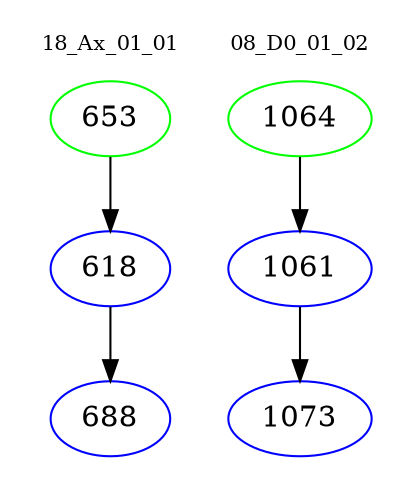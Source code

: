 digraph{
subgraph cluster_0 {
color = white
label = "18_Ax_01_01";
fontsize=10;
T0_653 [label="653", color="green"]
T0_653 -> T0_618 [color="black"]
T0_618 [label="618", color="blue"]
T0_618 -> T0_688 [color="black"]
T0_688 [label="688", color="blue"]
}
subgraph cluster_1 {
color = white
label = "08_D0_01_02";
fontsize=10;
T1_1064 [label="1064", color="green"]
T1_1064 -> T1_1061 [color="black"]
T1_1061 [label="1061", color="blue"]
T1_1061 -> T1_1073 [color="black"]
T1_1073 [label="1073", color="blue"]
}
}
